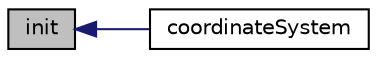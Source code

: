 digraph "init"
{
  bgcolor="transparent";
  edge [fontname="Helvetica",fontsize="10",labelfontname="Helvetica",labelfontsize="10"];
  node [fontname="Helvetica",fontsize="10",shape=record];
  rankdir="LR";
  Node1556 [label="init",height=0.2,width=0.4,color="black", fillcolor="grey75", style="filled", fontcolor="black"];
  Node1556 -> Node1557 [dir="back",color="midnightblue",fontsize="10",style="solid",fontname="Helvetica"];
  Node1557 [label="coordinateSystem",height=0.2,width=0.4,color="black",URL="$a26141.html#a7418103fc1d0053d7b90d6abc4541fbb",tooltip="Construct from dictionary with a given name. "];
}
